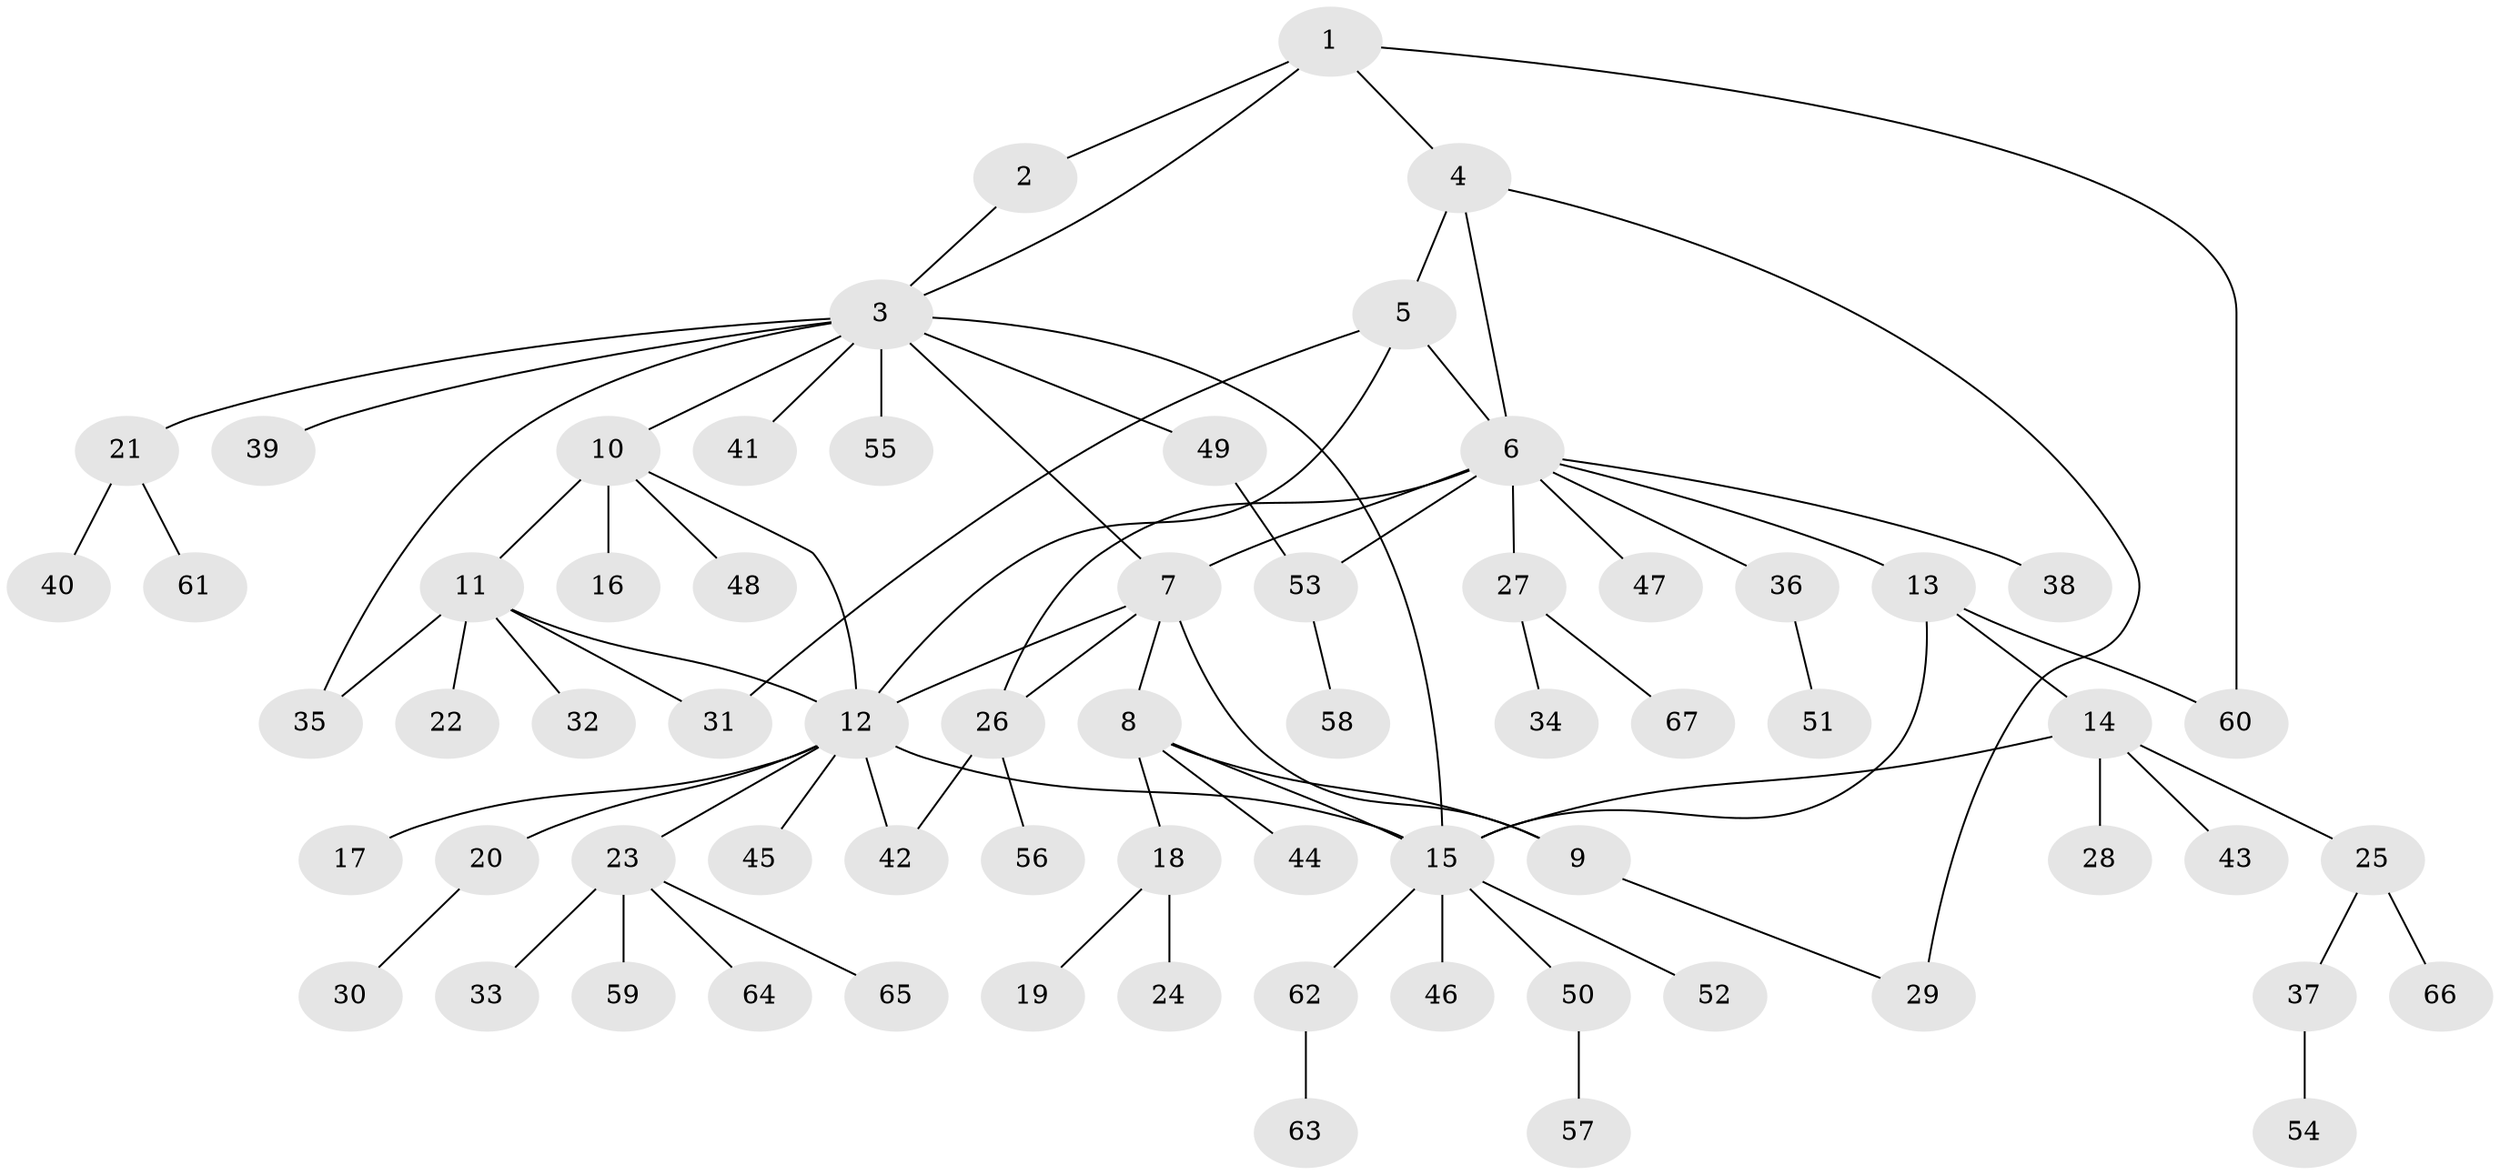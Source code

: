 // Generated by graph-tools (version 1.1) at 2025/16/03/09/25 04:16:01]
// undirected, 67 vertices, 84 edges
graph export_dot {
graph [start="1"]
  node [color=gray90,style=filled];
  1;
  2;
  3;
  4;
  5;
  6;
  7;
  8;
  9;
  10;
  11;
  12;
  13;
  14;
  15;
  16;
  17;
  18;
  19;
  20;
  21;
  22;
  23;
  24;
  25;
  26;
  27;
  28;
  29;
  30;
  31;
  32;
  33;
  34;
  35;
  36;
  37;
  38;
  39;
  40;
  41;
  42;
  43;
  44;
  45;
  46;
  47;
  48;
  49;
  50;
  51;
  52;
  53;
  54;
  55;
  56;
  57;
  58;
  59;
  60;
  61;
  62;
  63;
  64;
  65;
  66;
  67;
  1 -- 2;
  1 -- 3;
  1 -- 4;
  1 -- 60;
  2 -- 3;
  3 -- 7;
  3 -- 10;
  3 -- 15;
  3 -- 21;
  3 -- 35;
  3 -- 39;
  3 -- 41;
  3 -- 49;
  3 -- 55;
  4 -- 5;
  4 -- 6;
  4 -- 29;
  5 -- 6;
  5 -- 12;
  5 -- 31;
  6 -- 7;
  6 -- 13;
  6 -- 26;
  6 -- 27;
  6 -- 36;
  6 -- 38;
  6 -- 47;
  6 -- 53;
  7 -- 8;
  7 -- 9;
  7 -- 12;
  7 -- 26;
  8 -- 9;
  8 -- 15;
  8 -- 18;
  8 -- 44;
  9 -- 29;
  10 -- 11;
  10 -- 12;
  10 -- 16;
  10 -- 48;
  11 -- 12;
  11 -- 22;
  11 -- 31;
  11 -- 32;
  11 -- 35;
  12 -- 15;
  12 -- 17;
  12 -- 20;
  12 -- 23;
  12 -- 42;
  12 -- 45;
  13 -- 14;
  13 -- 15;
  13 -- 60;
  14 -- 15;
  14 -- 25;
  14 -- 28;
  14 -- 43;
  15 -- 46;
  15 -- 50;
  15 -- 52;
  15 -- 62;
  18 -- 19;
  18 -- 24;
  20 -- 30;
  21 -- 40;
  21 -- 61;
  23 -- 33;
  23 -- 59;
  23 -- 64;
  23 -- 65;
  25 -- 37;
  25 -- 66;
  26 -- 42;
  26 -- 56;
  27 -- 34;
  27 -- 67;
  36 -- 51;
  37 -- 54;
  49 -- 53;
  50 -- 57;
  53 -- 58;
  62 -- 63;
}
